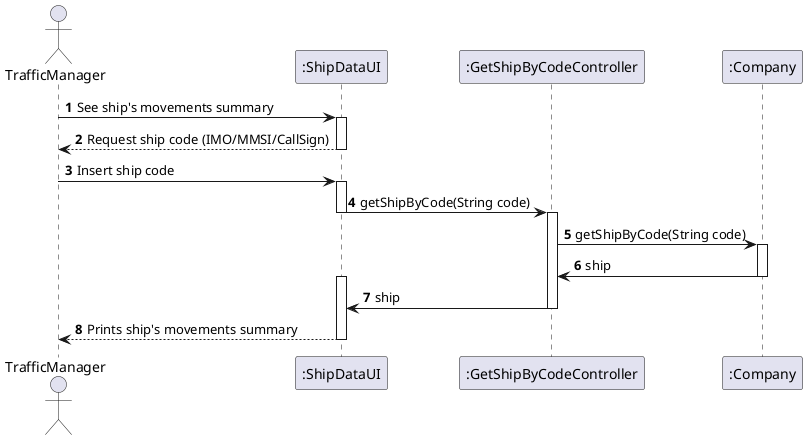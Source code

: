 @startuml
'https://plantuml.com/sequence-diagram

autonumber

actor       TrafficManager             as TM
participant    ":ShipDataUI"         as UI
participant    ":GetShipByCodeController" as CTRL
participant    ":Company"              as Company

TM -> UI : See ship's movements summary
activate UI
UI --> TM: Request ship code (IMO/MMSI/CallSign)
deactivate UI

TM -> UI : Insert ship code
activate UI

UI -> CTRL : getShipByCode(String code)
deactivate UI
activate CTRL

CTRL -> Company : getShipByCode(String code)
activate Company

Company -> CTRL : ship
deactivate Company

activate UI
CTRL -> UI : ship
deactivate CTRL

UI --> TM : Prints ship's movements summary


deactivate UI

@enduml